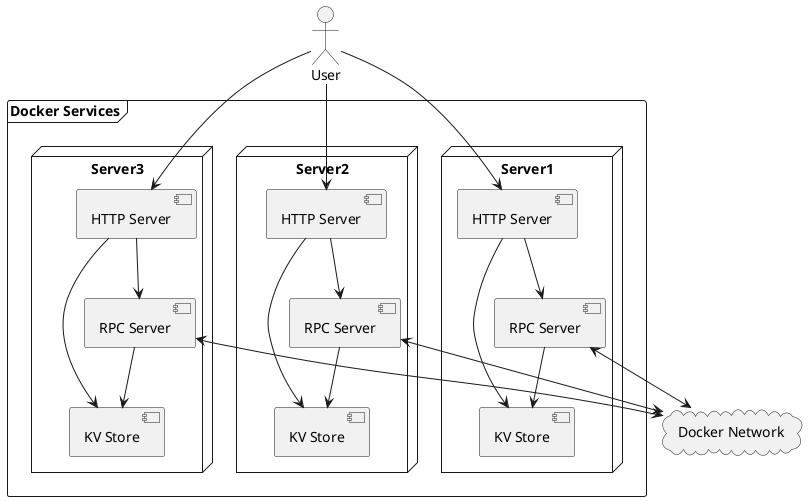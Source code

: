 @startuml 物理结构

actor User as u

frame "Docker Services" as serv {
    node Server1 as s1{
        component "HTTP Server" as h1
        component "RPC Server" as r1
        component "KV Store" as kv1
    }
    node Server2 as s2 {
        component "HTTP Server" as h2
        component "RPC Server" as r2
        component "KV Store" as kv2
    }
    node Server3 as s3 {
        component "HTTP Server" as h3
        component "RPC Server" as r3
        component "KV Store" as kv3
    }
}

cloud "Docker Network" as net

u --> h1
u --> h2
u --> h3

h1 --> r1
h2 --> r2
h3 --> r3
r1 <--> net
r2 <--> net
r3 <--> net

h1 --> kv1
h2 --> kv2
h3 --> kv3
r1 --> kv1
r2 --> kv2
r3 --> kv3

@enduml